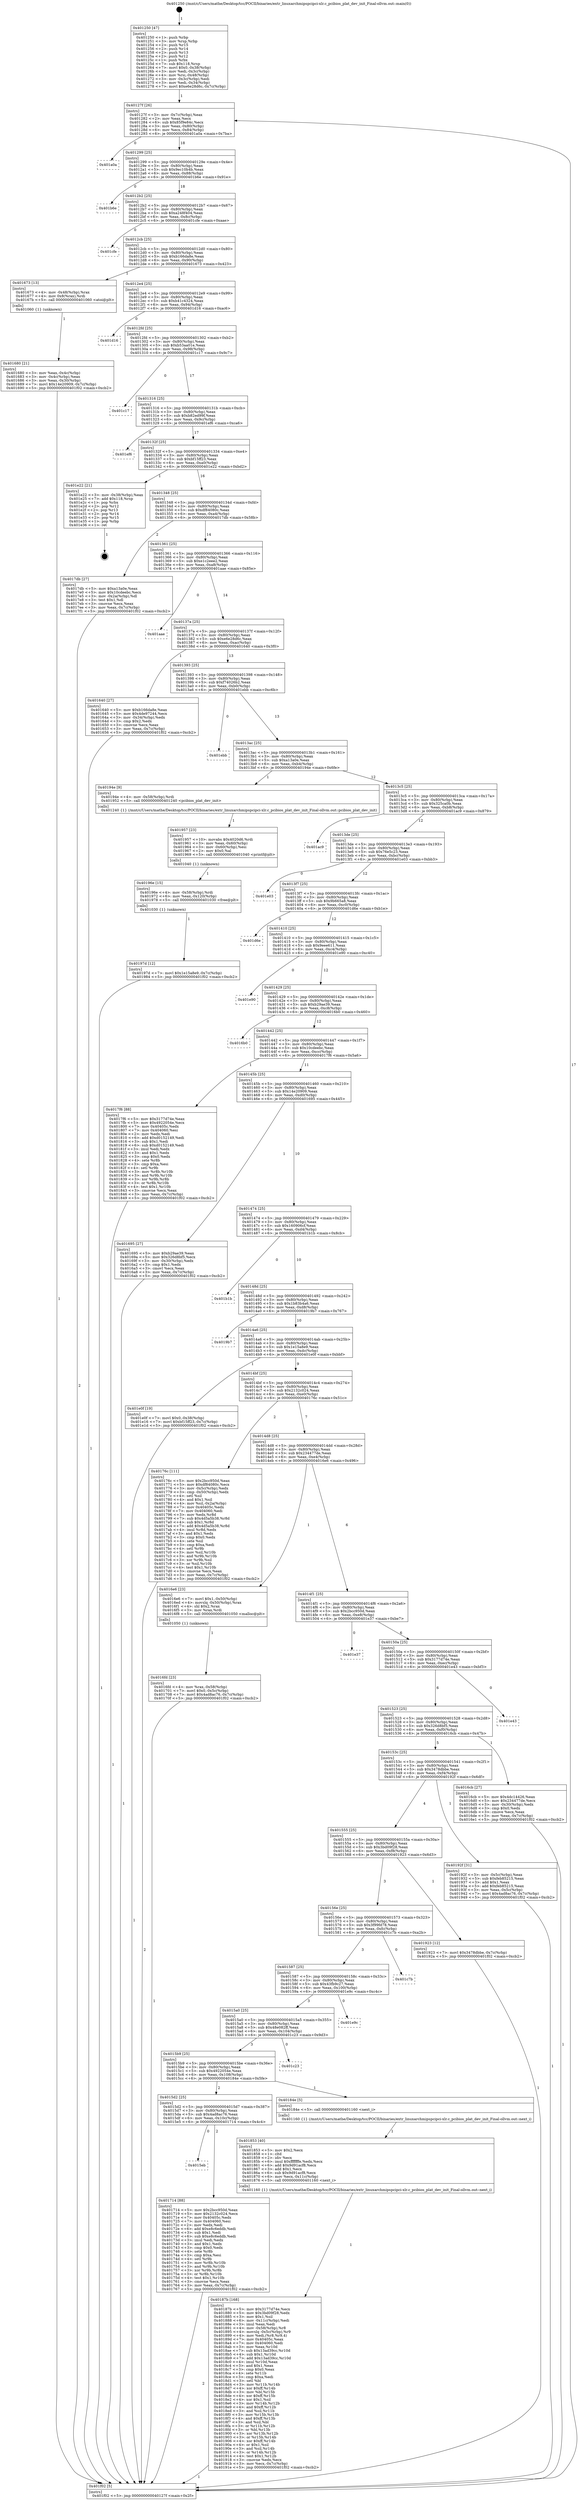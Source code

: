 digraph "0x401250" {
  label = "0x401250 (/mnt/c/Users/mathe/Desktop/tcc/POCII/binaries/extr_linuxarchmipspcipci-xlr.c_pcibios_plat_dev_init_Final-ollvm.out::main(0))"
  labelloc = "t"
  node[shape=record]

  Entry [label="",width=0.3,height=0.3,shape=circle,fillcolor=black,style=filled]
  "0x40127f" [label="{
     0x40127f [26]\l
     | [instrs]\l
     &nbsp;&nbsp;0x40127f \<+3\>: mov -0x7c(%rbp),%eax\l
     &nbsp;&nbsp;0x401282 \<+2\>: mov %eax,%ecx\l
     &nbsp;&nbsp;0x401284 \<+6\>: sub $0x85f9e84c,%ecx\l
     &nbsp;&nbsp;0x40128a \<+3\>: mov %eax,-0x80(%rbp)\l
     &nbsp;&nbsp;0x40128d \<+6\>: mov %ecx,-0x84(%rbp)\l
     &nbsp;&nbsp;0x401293 \<+6\>: je 0000000000401a0a \<main+0x7ba\>\l
  }"]
  "0x401a0a" [label="{
     0x401a0a\l
  }", style=dashed]
  "0x401299" [label="{
     0x401299 [25]\l
     | [instrs]\l
     &nbsp;&nbsp;0x401299 \<+5\>: jmp 000000000040129e \<main+0x4e\>\l
     &nbsp;&nbsp;0x40129e \<+3\>: mov -0x80(%rbp),%eax\l
     &nbsp;&nbsp;0x4012a1 \<+5\>: sub $0x9ec10b4b,%eax\l
     &nbsp;&nbsp;0x4012a6 \<+6\>: mov %eax,-0x88(%rbp)\l
     &nbsp;&nbsp;0x4012ac \<+6\>: je 0000000000401b6e \<main+0x91e\>\l
  }"]
  Exit [label="",width=0.3,height=0.3,shape=circle,fillcolor=black,style=filled,peripheries=2]
  "0x401b6e" [label="{
     0x401b6e\l
  }", style=dashed]
  "0x4012b2" [label="{
     0x4012b2 [25]\l
     | [instrs]\l
     &nbsp;&nbsp;0x4012b2 \<+5\>: jmp 00000000004012b7 \<main+0x67\>\l
     &nbsp;&nbsp;0x4012b7 \<+3\>: mov -0x80(%rbp),%eax\l
     &nbsp;&nbsp;0x4012ba \<+5\>: sub $0xa248f404,%eax\l
     &nbsp;&nbsp;0x4012bf \<+6\>: mov %eax,-0x8c(%rbp)\l
     &nbsp;&nbsp;0x4012c5 \<+6\>: je 0000000000401cfe \<main+0xaae\>\l
  }"]
  "0x40197d" [label="{
     0x40197d [12]\l
     | [instrs]\l
     &nbsp;&nbsp;0x40197d \<+7\>: movl $0x1e15a8e9,-0x7c(%rbp)\l
     &nbsp;&nbsp;0x401984 \<+5\>: jmp 0000000000401f02 \<main+0xcb2\>\l
  }"]
  "0x401cfe" [label="{
     0x401cfe\l
  }", style=dashed]
  "0x4012cb" [label="{
     0x4012cb [25]\l
     | [instrs]\l
     &nbsp;&nbsp;0x4012cb \<+5\>: jmp 00000000004012d0 \<main+0x80\>\l
     &nbsp;&nbsp;0x4012d0 \<+3\>: mov -0x80(%rbp),%eax\l
     &nbsp;&nbsp;0x4012d3 \<+5\>: sub $0xb166da8e,%eax\l
     &nbsp;&nbsp;0x4012d8 \<+6\>: mov %eax,-0x90(%rbp)\l
     &nbsp;&nbsp;0x4012de \<+6\>: je 0000000000401673 \<main+0x423\>\l
  }"]
  "0x40196e" [label="{
     0x40196e [15]\l
     | [instrs]\l
     &nbsp;&nbsp;0x40196e \<+4\>: mov -0x58(%rbp),%rdi\l
     &nbsp;&nbsp;0x401972 \<+6\>: mov %eax,-0x120(%rbp)\l
     &nbsp;&nbsp;0x401978 \<+5\>: call 0000000000401030 \<free@plt\>\l
     | [calls]\l
     &nbsp;&nbsp;0x401030 \{1\} (unknown)\l
  }"]
  "0x401673" [label="{
     0x401673 [13]\l
     | [instrs]\l
     &nbsp;&nbsp;0x401673 \<+4\>: mov -0x48(%rbp),%rax\l
     &nbsp;&nbsp;0x401677 \<+4\>: mov 0x8(%rax),%rdi\l
     &nbsp;&nbsp;0x40167b \<+5\>: call 0000000000401060 \<atoi@plt\>\l
     | [calls]\l
     &nbsp;&nbsp;0x401060 \{1\} (unknown)\l
  }"]
  "0x4012e4" [label="{
     0x4012e4 [25]\l
     | [instrs]\l
     &nbsp;&nbsp;0x4012e4 \<+5\>: jmp 00000000004012e9 \<main+0x99\>\l
     &nbsp;&nbsp;0x4012e9 \<+3\>: mov -0x80(%rbp),%eax\l
     &nbsp;&nbsp;0x4012ec \<+5\>: sub $0xb41c4324,%eax\l
     &nbsp;&nbsp;0x4012f1 \<+6\>: mov %eax,-0x94(%rbp)\l
     &nbsp;&nbsp;0x4012f7 \<+6\>: je 0000000000401d16 \<main+0xac6\>\l
  }"]
  "0x401957" [label="{
     0x401957 [23]\l
     | [instrs]\l
     &nbsp;&nbsp;0x401957 \<+10\>: movabs $0x4020d6,%rdi\l
     &nbsp;&nbsp;0x401961 \<+3\>: mov %eax,-0x60(%rbp)\l
     &nbsp;&nbsp;0x401964 \<+3\>: mov -0x60(%rbp),%esi\l
     &nbsp;&nbsp;0x401967 \<+2\>: mov $0x0,%al\l
     &nbsp;&nbsp;0x401969 \<+5\>: call 0000000000401040 \<printf@plt\>\l
     | [calls]\l
     &nbsp;&nbsp;0x401040 \{1\} (unknown)\l
  }"]
  "0x401d16" [label="{
     0x401d16\l
  }", style=dashed]
  "0x4012fd" [label="{
     0x4012fd [25]\l
     | [instrs]\l
     &nbsp;&nbsp;0x4012fd \<+5\>: jmp 0000000000401302 \<main+0xb2\>\l
     &nbsp;&nbsp;0x401302 \<+3\>: mov -0x80(%rbp),%eax\l
     &nbsp;&nbsp;0x401305 \<+5\>: sub $0xb53aa01e,%eax\l
     &nbsp;&nbsp;0x40130a \<+6\>: mov %eax,-0x98(%rbp)\l
     &nbsp;&nbsp;0x401310 \<+6\>: je 0000000000401c17 \<main+0x9c7\>\l
  }"]
  "0x40187b" [label="{
     0x40187b [168]\l
     | [instrs]\l
     &nbsp;&nbsp;0x40187b \<+5\>: mov $0x3177d74e,%ecx\l
     &nbsp;&nbsp;0x401880 \<+5\>: mov $0x3bd09f28,%edx\l
     &nbsp;&nbsp;0x401885 \<+3\>: mov $0x1,%sil\l
     &nbsp;&nbsp;0x401888 \<+6\>: mov -0x11c(%rbp),%edi\l
     &nbsp;&nbsp;0x40188e \<+3\>: imul %eax,%edi\l
     &nbsp;&nbsp;0x401891 \<+4\>: mov -0x58(%rbp),%r8\l
     &nbsp;&nbsp;0x401895 \<+4\>: movslq -0x5c(%rbp),%r9\l
     &nbsp;&nbsp;0x401899 \<+4\>: mov %edi,(%r8,%r9,4)\l
     &nbsp;&nbsp;0x40189d \<+7\>: mov 0x40405c,%eax\l
     &nbsp;&nbsp;0x4018a4 \<+7\>: mov 0x404060,%edi\l
     &nbsp;&nbsp;0x4018ab \<+3\>: mov %eax,%r10d\l
     &nbsp;&nbsp;0x4018ae \<+7\>: sub $0x13ad39cc,%r10d\l
     &nbsp;&nbsp;0x4018b5 \<+4\>: sub $0x1,%r10d\l
     &nbsp;&nbsp;0x4018b9 \<+7\>: add $0x13ad39cc,%r10d\l
     &nbsp;&nbsp;0x4018c0 \<+4\>: imul %r10d,%eax\l
     &nbsp;&nbsp;0x4018c4 \<+3\>: and $0x1,%eax\l
     &nbsp;&nbsp;0x4018c7 \<+3\>: cmp $0x0,%eax\l
     &nbsp;&nbsp;0x4018ca \<+4\>: sete %r11b\l
     &nbsp;&nbsp;0x4018ce \<+3\>: cmp $0xa,%edi\l
     &nbsp;&nbsp;0x4018d1 \<+3\>: setl %bl\l
     &nbsp;&nbsp;0x4018d4 \<+3\>: mov %r11b,%r14b\l
     &nbsp;&nbsp;0x4018d7 \<+4\>: xor $0xff,%r14b\l
     &nbsp;&nbsp;0x4018db \<+3\>: mov %bl,%r15b\l
     &nbsp;&nbsp;0x4018de \<+4\>: xor $0xff,%r15b\l
     &nbsp;&nbsp;0x4018e2 \<+4\>: xor $0x1,%sil\l
     &nbsp;&nbsp;0x4018e6 \<+3\>: mov %r14b,%r12b\l
     &nbsp;&nbsp;0x4018e9 \<+4\>: and $0xff,%r12b\l
     &nbsp;&nbsp;0x4018ed \<+3\>: and %sil,%r11b\l
     &nbsp;&nbsp;0x4018f0 \<+3\>: mov %r15b,%r13b\l
     &nbsp;&nbsp;0x4018f3 \<+4\>: and $0xff,%r13b\l
     &nbsp;&nbsp;0x4018f7 \<+3\>: and %sil,%bl\l
     &nbsp;&nbsp;0x4018fa \<+3\>: or %r11b,%r12b\l
     &nbsp;&nbsp;0x4018fd \<+3\>: or %bl,%r13b\l
     &nbsp;&nbsp;0x401900 \<+3\>: xor %r13b,%r12b\l
     &nbsp;&nbsp;0x401903 \<+3\>: or %r15b,%r14b\l
     &nbsp;&nbsp;0x401906 \<+4\>: xor $0xff,%r14b\l
     &nbsp;&nbsp;0x40190a \<+4\>: or $0x1,%sil\l
     &nbsp;&nbsp;0x40190e \<+3\>: and %sil,%r14b\l
     &nbsp;&nbsp;0x401911 \<+3\>: or %r14b,%r12b\l
     &nbsp;&nbsp;0x401914 \<+4\>: test $0x1,%r12b\l
     &nbsp;&nbsp;0x401918 \<+3\>: cmovne %edx,%ecx\l
     &nbsp;&nbsp;0x40191b \<+3\>: mov %ecx,-0x7c(%rbp)\l
     &nbsp;&nbsp;0x40191e \<+5\>: jmp 0000000000401f02 \<main+0xcb2\>\l
  }"]
  "0x401c17" [label="{
     0x401c17\l
  }", style=dashed]
  "0x401316" [label="{
     0x401316 [25]\l
     | [instrs]\l
     &nbsp;&nbsp;0x401316 \<+5\>: jmp 000000000040131b \<main+0xcb\>\l
     &nbsp;&nbsp;0x40131b \<+3\>: mov -0x80(%rbp),%eax\l
     &nbsp;&nbsp;0x40131e \<+5\>: sub $0xb82ed99f,%eax\l
     &nbsp;&nbsp;0x401323 \<+6\>: mov %eax,-0x9c(%rbp)\l
     &nbsp;&nbsp;0x401329 \<+6\>: je 0000000000401ef6 \<main+0xca6\>\l
  }"]
  "0x401853" [label="{
     0x401853 [40]\l
     | [instrs]\l
     &nbsp;&nbsp;0x401853 \<+5\>: mov $0x2,%ecx\l
     &nbsp;&nbsp;0x401858 \<+1\>: cltd\l
     &nbsp;&nbsp;0x401859 \<+2\>: idiv %ecx\l
     &nbsp;&nbsp;0x40185b \<+6\>: imul $0xfffffffe,%edx,%ecx\l
     &nbsp;&nbsp;0x401861 \<+6\>: add $0x9d91acf8,%ecx\l
     &nbsp;&nbsp;0x401867 \<+3\>: add $0x1,%ecx\l
     &nbsp;&nbsp;0x40186a \<+6\>: sub $0x9d91acf8,%ecx\l
     &nbsp;&nbsp;0x401870 \<+6\>: mov %ecx,-0x11c(%rbp)\l
     &nbsp;&nbsp;0x401876 \<+5\>: call 0000000000401160 \<next_i\>\l
     | [calls]\l
     &nbsp;&nbsp;0x401160 \{1\} (/mnt/c/Users/mathe/Desktop/tcc/POCII/binaries/extr_linuxarchmipspcipci-xlr.c_pcibios_plat_dev_init_Final-ollvm.out::next_i)\l
  }"]
  "0x401ef6" [label="{
     0x401ef6\l
  }", style=dashed]
  "0x40132f" [label="{
     0x40132f [25]\l
     | [instrs]\l
     &nbsp;&nbsp;0x40132f \<+5\>: jmp 0000000000401334 \<main+0xe4\>\l
     &nbsp;&nbsp;0x401334 \<+3\>: mov -0x80(%rbp),%eax\l
     &nbsp;&nbsp;0x401337 \<+5\>: sub $0xbf15ff23,%eax\l
     &nbsp;&nbsp;0x40133c \<+6\>: mov %eax,-0xa0(%rbp)\l
     &nbsp;&nbsp;0x401342 \<+6\>: je 0000000000401e22 \<main+0xbd2\>\l
  }"]
  "0x4015eb" [label="{
     0x4015eb\l
  }", style=dashed]
  "0x401e22" [label="{
     0x401e22 [21]\l
     | [instrs]\l
     &nbsp;&nbsp;0x401e22 \<+3\>: mov -0x38(%rbp),%eax\l
     &nbsp;&nbsp;0x401e25 \<+7\>: add $0x118,%rsp\l
     &nbsp;&nbsp;0x401e2c \<+1\>: pop %rbx\l
     &nbsp;&nbsp;0x401e2d \<+2\>: pop %r12\l
     &nbsp;&nbsp;0x401e2f \<+2\>: pop %r13\l
     &nbsp;&nbsp;0x401e31 \<+2\>: pop %r14\l
     &nbsp;&nbsp;0x401e33 \<+2\>: pop %r15\l
     &nbsp;&nbsp;0x401e35 \<+1\>: pop %rbp\l
     &nbsp;&nbsp;0x401e36 \<+1\>: ret\l
  }"]
  "0x401348" [label="{
     0x401348 [25]\l
     | [instrs]\l
     &nbsp;&nbsp;0x401348 \<+5\>: jmp 000000000040134d \<main+0xfd\>\l
     &nbsp;&nbsp;0x40134d \<+3\>: mov -0x80(%rbp),%eax\l
     &nbsp;&nbsp;0x401350 \<+5\>: sub $0xdf84080c,%eax\l
     &nbsp;&nbsp;0x401355 \<+6\>: mov %eax,-0xa4(%rbp)\l
     &nbsp;&nbsp;0x40135b \<+6\>: je 00000000004017db \<main+0x58b\>\l
  }"]
  "0x401714" [label="{
     0x401714 [88]\l
     | [instrs]\l
     &nbsp;&nbsp;0x401714 \<+5\>: mov $0x2bcc950d,%eax\l
     &nbsp;&nbsp;0x401719 \<+5\>: mov $0x2132c024,%ecx\l
     &nbsp;&nbsp;0x40171e \<+7\>: mov 0x40405c,%edx\l
     &nbsp;&nbsp;0x401725 \<+7\>: mov 0x404060,%esi\l
     &nbsp;&nbsp;0x40172c \<+2\>: mov %edx,%edi\l
     &nbsp;&nbsp;0x40172e \<+6\>: add $0xe8c6eddb,%edi\l
     &nbsp;&nbsp;0x401734 \<+3\>: sub $0x1,%edi\l
     &nbsp;&nbsp;0x401737 \<+6\>: sub $0xe8c6eddb,%edi\l
     &nbsp;&nbsp;0x40173d \<+3\>: imul %edi,%edx\l
     &nbsp;&nbsp;0x401740 \<+3\>: and $0x1,%edx\l
     &nbsp;&nbsp;0x401743 \<+3\>: cmp $0x0,%edx\l
     &nbsp;&nbsp;0x401746 \<+4\>: sete %r8b\l
     &nbsp;&nbsp;0x40174a \<+3\>: cmp $0xa,%esi\l
     &nbsp;&nbsp;0x40174d \<+4\>: setl %r9b\l
     &nbsp;&nbsp;0x401751 \<+3\>: mov %r8b,%r10b\l
     &nbsp;&nbsp;0x401754 \<+3\>: and %r9b,%r10b\l
     &nbsp;&nbsp;0x401757 \<+3\>: xor %r9b,%r8b\l
     &nbsp;&nbsp;0x40175a \<+3\>: or %r8b,%r10b\l
     &nbsp;&nbsp;0x40175d \<+4\>: test $0x1,%r10b\l
     &nbsp;&nbsp;0x401761 \<+3\>: cmovne %ecx,%eax\l
     &nbsp;&nbsp;0x401764 \<+3\>: mov %eax,-0x7c(%rbp)\l
     &nbsp;&nbsp;0x401767 \<+5\>: jmp 0000000000401f02 \<main+0xcb2\>\l
  }"]
  "0x4017db" [label="{
     0x4017db [27]\l
     | [instrs]\l
     &nbsp;&nbsp;0x4017db \<+5\>: mov $0xa13a0e,%eax\l
     &nbsp;&nbsp;0x4017e0 \<+5\>: mov $0x10cdeebc,%ecx\l
     &nbsp;&nbsp;0x4017e5 \<+3\>: mov -0x2a(%rbp),%dl\l
     &nbsp;&nbsp;0x4017e8 \<+3\>: test $0x1,%dl\l
     &nbsp;&nbsp;0x4017eb \<+3\>: cmovne %ecx,%eax\l
     &nbsp;&nbsp;0x4017ee \<+3\>: mov %eax,-0x7c(%rbp)\l
     &nbsp;&nbsp;0x4017f1 \<+5\>: jmp 0000000000401f02 \<main+0xcb2\>\l
  }"]
  "0x401361" [label="{
     0x401361 [25]\l
     | [instrs]\l
     &nbsp;&nbsp;0x401361 \<+5\>: jmp 0000000000401366 \<main+0x116\>\l
     &nbsp;&nbsp;0x401366 \<+3\>: mov -0x80(%rbp),%eax\l
     &nbsp;&nbsp;0x401369 \<+5\>: sub $0xe1c2eee2,%eax\l
     &nbsp;&nbsp;0x40136e \<+6\>: mov %eax,-0xa8(%rbp)\l
     &nbsp;&nbsp;0x401374 \<+6\>: je 0000000000401aae \<main+0x85e\>\l
  }"]
  "0x4015d2" [label="{
     0x4015d2 [25]\l
     | [instrs]\l
     &nbsp;&nbsp;0x4015d2 \<+5\>: jmp 00000000004015d7 \<main+0x387\>\l
     &nbsp;&nbsp;0x4015d7 \<+3\>: mov -0x80(%rbp),%eax\l
     &nbsp;&nbsp;0x4015da \<+5\>: sub $0x4ad8ac76,%eax\l
     &nbsp;&nbsp;0x4015df \<+6\>: mov %eax,-0x10c(%rbp)\l
     &nbsp;&nbsp;0x4015e5 \<+6\>: je 0000000000401714 \<main+0x4c4\>\l
  }"]
  "0x401aae" [label="{
     0x401aae\l
  }", style=dashed]
  "0x40137a" [label="{
     0x40137a [25]\l
     | [instrs]\l
     &nbsp;&nbsp;0x40137a \<+5\>: jmp 000000000040137f \<main+0x12f\>\l
     &nbsp;&nbsp;0x40137f \<+3\>: mov -0x80(%rbp),%eax\l
     &nbsp;&nbsp;0x401382 \<+5\>: sub $0xe6e28d6c,%eax\l
     &nbsp;&nbsp;0x401387 \<+6\>: mov %eax,-0xac(%rbp)\l
     &nbsp;&nbsp;0x40138d \<+6\>: je 0000000000401640 \<main+0x3f0\>\l
  }"]
  "0x40184e" [label="{
     0x40184e [5]\l
     | [instrs]\l
     &nbsp;&nbsp;0x40184e \<+5\>: call 0000000000401160 \<next_i\>\l
     | [calls]\l
     &nbsp;&nbsp;0x401160 \{1\} (/mnt/c/Users/mathe/Desktop/tcc/POCII/binaries/extr_linuxarchmipspcipci-xlr.c_pcibios_plat_dev_init_Final-ollvm.out::next_i)\l
  }"]
  "0x401640" [label="{
     0x401640 [27]\l
     | [instrs]\l
     &nbsp;&nbsp;0x401640 \<+5\>: mov $0xb166da8e,%eax\l
     &nbsp;&nbsp;0x401645 \<+5\>: mov $0x4de97244,%ecx\l
     &nbsp;&nbsp;0x40164a \<+3\>: mov -0x34(%rbp),%edx\l
     &nbsp;&nbsp;0x40164d \<+3\>: cmp $0x2,%edx\l
     &nbsp;&nbsp;0x401650 \<+3\>: cmovne %ecx,%eax\l
     &nbsp;&nbsp;0x401653 \<+3\>: mov %eax,-0x7c(%rbp)\l
     &nbsp;&nbsp;0x401656 \<+5\>: jmp 0000000000401f02 \<main+0xcb2\>\l
  }"]
  "0x401393" [label="{
     0x401393 [25]\l
     | [instrs]\l
     &nbsp;&nbsp;0x401393 \<+5\>: jmp 0000000000401398 \<main+0x148\>\l
     &nbsp;&nbsp;0x401398 \<+3\>: mov -0x80(%rbp),%eax\l
     &nbsp;&nbsp;0x40139b \<+5\>: sub $0xf74026b2,%eax\l
     &nbsp;&nbsp;0x4013a0 \<+6\>: mov %eax,-0xb0(%rbp)\l
     &nbsp;&nbsp;0x4013a6 \<+6\>: je 0000000000401ebb \<main+0xc6b\>\l
  }"]
  "0x401f02" [label="{
     0x401f02 [5]\l
     | [instrs]\l
     &nbsp;&nbsp;0x401f02 \<+5\>: jmp 000000000040127f \<main+0x2f\>\l
  }"]
  "0x401250" [label="{
     0x401250 [47]\l
     | [instrs]\l
     &nbsp;&nbsp;0x401250 \<+1\>: push %rbp\l
     &nbsp;&nbsp;0x401251 \<+3\>: mov %rsp,%rbp\l
     &nbsp;&nbsp;0x401254 \<+2\>: push %r15\l
     &nbsp;&nbsp;0x401256 \<+2\>: push %r14\l
     &nbsp;&nbsp;0x401258 \<+2\>: push %r13\l
     &nbsp;&nbsp;0x40125a \<+2\>: push %r12\l
     &nbsp;&nbsp;0x40125c \<+1\>: push %rbx\l
     &nbsp;&nbsp;0x40125d \<+7\>: sub $0x118,%rsp\l
     &nbsp;&nbsp;0x401264 \<+7\>: movl $0x0,-0x38(%rbp)\l
     &nbsp;&nbsp;0x40126b \<+3\>: mov %edi,-0x3c(%rbp)\l
     &nbsp;&nbsp;0x40126e \<+4\>: mov %rsi,-0x48(%rbp)\l
     &nbsp;&nbsp;0x401272 \<+3\>: mov -0x3c(%rbp),%edi\l
     &nbsp;&nbsp;0x401275 \<+3\>: mov %edi,-0x34(%rbp)\l
     &nbsp;&nbsp;0x401278 \<+7\>: movl $0xe6e28d6c,-0x7c(%rbp)\l
  }"]
  "0x401680" [label="{
     0x401680 [21]\l
     | [instrs]\l
     &nbsp;&nbsp;0x401680 \<+3\>: mov %eax,-0x4c(%rbp)\l
     &nbsp;&nbsp;0x401683 \<+3\>: mov -0x4c(%rbp),%eax\l
     &nbsp;&nbsp;0x401686 \<+3\>: mov %eax,-0x30(%rbp)\l
     &nbsp;&nbsp;0x401689 \<+7\>: movl $0x14e20909,-0x7c(%rbp)\l
     &nbsp;&nbsp;0x401690 \<+5\>: jmp 0000000000401f02 \<main+0xcb2\>\l
  }"]
  "0x4015b9" [label="{
     0x4015b9 [25]\l
     | [instrs]\l
     &nbsp;&nbsp;0x4015b9 \<+5\>: jmp 00000000004015be \<main+0x36e\>\l
     &nbsp;&nbsp;0x4015be \<+3\>: mov -0x80(%rbp),%eax\l
     &nbsp;&nbsp;0x4015c1 \<+5\>: sub $0x4922054e,%eax\l
     &nbsp;&nbsp;0x4015c6 \<+6\>: mov %eax,-0x108(%rbp)\l
     &nbsp;&nbsp;0x4015cc \<+6\>: je 000000000040184e \<main+0x5fe\>\l
  }"]
  "0x401ebb" [label="{
     0x401ebb\l
  }", style=dashed]
  "0x4013ac" [label="{
     0x4013ac [25]\l
     | [instrs]\l
     &nbsp;&nbsp;0x4013ac \<+5\>: jmp 00000000004013b1 \<main+0x161\>\l
     &nbsp;&nbsp;0x4013b1 \<+3\>: mov -0x80(%rbp),%eax\l
     &nbsp;&nbsp;0x4013b4 \<+5\>: sub $0xa13a0e,%eax\l
     &nbsp;&nbsp;0x4013b9 \<+6\>: mov %eax,-0xb4(%rbp)\l
     &nbsp;&nbsp;0x4013bf \<+6\>: je 000000000040194e \<main+0x6fe\>\l
  }"]
  "0x401c23" [label="{
     0x401c23\l
  }", style=dashed]
  "0x40194e" [label="{
     0x40194e [9]\l
     | [instrs]\l
     &nbsp;&nbsp;0x40194e \<+4\>: mov -0x58(%rbp),%rdi\l
     &nbsp;&nbsp;0x401952 \<+5\>: call 0000000000401240 \<pcibios_plat_dev_init\>\l
     | [calls]\l
     &nbsp;&nbsp;0x401240 \{1\} (/mnt/c/Users/mathe/Desktop/tcc/POCII/binaries/extr_linuxarchmipspcipci-xlr.c_pcibios_plat_dev_init_Final-ollvm.out::pcibios_plat_dev_init)\l
  }"]
  "0x4013c5" [label="{
     0x4013c5 [25]\l
     | [instrs]\l
     &nbsp;&nbsp;0x4013c5 \<+5\>: jmp 00000000004013ca \<main+0x17a\>\l
     &nbsp;&nbsp;0x4013ca \<+3\>: mov -0x80(%rbp),%eax\l
     &nbsp;&nbsp;0x4013cd \<+5\>: sub $0x325ca0b,%eax\l
     &nbsp;&nbsp;0x4013d2 \<+6\>: mov %eax,-0xb8(%rbp)\l
     &nbsp;&nbsp;0x4013d8 \<+6\>: je 0000000000401ac9 \<main+0x879\>\l
  }"]
  "0x4015a0" [label="{
     0x4015a0 [25]\l
     | [instrs]\l
     &nbsp;&nbsp;0x4015a0 \<+5\>: jmp 00000000004015a5 \<main+0x355\>\l
     &nbsp;&nbsp;0x4015a5 \<+3\>: mov -0x80(%rbp),%eax\l
     &nbsp;&nbsp;0x4015a8 \<+5\>: sub $0x48e082ff,%eax\l
     &nbsp;&nbsp;0x4015ad \<+6\>: mov %eax,-0x104(%rbp)\l
     &nbsp;&nbsp;0x4015b3 \<+6\>: je 0000000000401c23 \<main+0x9d3\>\l
  }"]
  "0x401ac9" [label="{
     0x401ac9\l
  }", style=dashed]
  "0x4013de" [label="{
     0x4013de [25]\l
     | [instrs]\l
     &nbsp;&nbsp;0x4013de \<+5\>: jmp 00000000004013e3 \<main+0x193\>\l
     &nbsp;&nbsp;0x4013e3 \<+3\>: mov -0x80(%rbp),%eax\l
     &nbsp;&nbsp;0x4013e6 \<+5\>: sub $0x76e5c23,%eax\l
     &nbsp;&nbsp;0x4013eb \<+6\>: mov %eax,-0xbc(%rbp)\l
     &nbsp;&nbsp;0x4013f1 \<+6\>: je 0000000000401e03 \<main+0xbb3\>\l
  }"]
  "0x401e9c" [label="{
     0x401e9c\l
  }", style=dashed]
  "0x401e03" [label="{
     0x401e03\l
  }", style=dashed]
  "0x4013f7" [label="{
     0x4013f7 [25]\l
     | [instrs]\l
     &nbsp;&nbsp;0x4013f7 \<+5\>: jmp 00000000004013fc \<main+0x1ac\>\l
     &nbsp;&nbsp;0x4013fc \<+3\>: mov -0x80(%rbp),%eax\l
     &nbsp;&nbsp;0x4013ff \<+5\>: sub $0x9b665a8,%eax\l
     &nbsp;&nbsp;0x401404 \<+6\>: mov %eax,-0xc0(%rbp)\l
     &nbsp;&nbsp;0x40140a \<+6\>: je 0000000000401d6e \<main+0xb1e\>\l
  }"]
  "0x401587" [label="{
     0x401587 [25]\l
     | [instrs]\l
     &nbsp;&nbsp;0x401587 \<+5\>: jmp 000000000040158c \<main+0x33c\>\l
     &nbsp;&nbsp;0x40158c \<+3\>: mov -0x80(%rbp),%eax\l
     &nbsp;&nbsp;0x40158f \<+5\>: sub $0x43fb9c27,%eax\l
     &nbsp;&nbsp;0x401594 \<+6\>: mov %eax,-0x100(%rbp)\l
     &nbsp;&nbsp;0x40159a \<+6\>: je 0000000000401e9c \<main+0xc4c\>\l
  }"]
  "0x401d6e" [label="{
     0x401d6e\l
  }", style=dashed]
  "0x401410" [label="{
     0x401410 [25]\l
     | [instrs]\l
     &nbsp;&nbsp;0x401410 \<+5\>: jmp 0000000000401415 \<main+0x1c5\>\l
     &nbsp;&nbsp;0x401415 \<+3\>: mov -0x80(%rbp),%eax\l
     &nbsp;&nbsp;0x401418 \<+5\>: sub $0x9eee611,%eax\l
     &nbsp;&nbsp;0x40141d \<+6\>: mov %eax,-0xc4(%rbp)\l
     &nbsp;&nbsp;0x401423 \<+6\>: je 0000000000401e90 \<main+0xc40\>\l
  }"]
  "0x401c7b" [label="{
     0x401c7b\l
  }", style=dashed]
  "0x401e90" [label="{
     0x401e90\l
  }", style=dashed]
  "0x401429" [label="{
     0x401429 [25]\l
     | [instrs]\l
     &nbsp;&nbsp;0x401429 \<+5\>: jmp 000000000040142e \<main+0x1de\>\l
     &nbsp;&nbsp;0x40142e \<+3\>: mov -0x80(%rbp),%eax\l
     &nbsp;&nbsp;0x401431 \<+5\>: sub $0xb29ae39,%eax\l
     &nbsp;&nbsp;0x401436 \<+6\>: mov %eax,-0xc8(%rbp)\l
     &nbsp;&nbsp;0x40143c \<+6\>: je 00000000004016b0 \<main+0x460\>\l
  }"]
  "0x40156e" [label="{
     0x40156e [25]\l
     | [instrs]\l
     &nbsp;&nbsp;0x40156e \<+5\>: jmp 0000000000401573 \<main+0x323\>\l
     &nbsp;&nbsp;0x401573 \<+3\>: mov -0x80(%rbp),%eax\l
     &nbsp;&nbsp;0x401576 \<+5\>: sub $0x3f99fd78,%eax\l
     &nbsp;&nbsp;0x40157b \<+6\>: mov %eax,-0xfc(%rbp)\l
     &nbsp;&nbsp;0x401581 \<+6\>: je 0000000000401c7b \<main+0xa2b\>\l
  }"]
  "0x4016b0" [label="{
     0x4016b0\l
  }", style=dashed]
  "0x401442" [label="{
     0x401442 [25]\l
     | [instrs]\l
     &nbsp;&nbsp;0x401442 \<+5\>: jmp 0000000000401447 \<main+0x1f7\>\l
     &nbsp;&nbsp;0x401447 \<+3\>: mov -0x80(%rbp),%eax\l
     &nbsp;&nbsp;0x40144a \<+5\>: sub $0x10cdeebc,%eax\l
     &nbsp;&nbsp;0x40144f \<+6\>: mov %eax,-0xcc(%rbp)\l
     &nbsp;&nbsp;0x401455 \<+6\>: je 00000000004017f6 \<main+0x5a6\>\l
  }"]
  "0x401923" [label="{
     0x401923 [12]\l
     | [instrs]\l
     &nbsp;&nbsp;0x401923 \<+7\>: movl $0x3478dbbe,-0x7c(%rbp)\l
     &nbsp;&nbsp;0x40192a \<+5\>: jmp 0000000000401f02 \<main+0xcb2\>\l
  }"]
  "0x4017f6" [label="{
     0x4017f6 [88]\l
     | [instrs]\l
     &nbsp;&nbsp;0x4017f6 \<+5\>: mov $0x3177d74e,%eax\l
     &nbsp;&nbsp;0x4017fb \<+5\>: mov $0x4922054e,%ecx\l
     &nbsp;&nbsp;0x401800 \<+7\>: mov 0x40405c,%edx\l
     &nbsp;&nbsp;0x401807 \<+7\>: mov 0x404060,%esi\l
     &nbsp;&nbsp;0x40180e \<+2\>: mov %edx,%edi\l
     &nbsp;&nbsp;0x401810 \<+6\>: add $0xd0152149,%edi\l
     &nbsp;&nbsp;0x401816 \<+3\>: sub $0x1,%edi\l
     &nbsp;&nbsp;0x401819 \<+6\>: sub $0xd0152149,%edi\l
     &nbsp;&nbsp;0x40181f \<+3\>: imul %edi,%edx\l
     &nbsp;&nbsp;0x401822 \<+3\>: and $0x1,%edx\l
     &nbsp;&nbsp;0x401825 \<+3\>: cmp $0x0,%edx\l
     &nbsp;&nbsp;0x401828 \<+4\>: sete %r8b\l
     &nbsp;&nbsp;0x40182c \<+3\>: cmp $0xa,%esi\l
     &nbsp;&nbsp;0x40182f \<+4\>: setl %r9b\l
     &nbsp;&nbsp;0x401833 \<+3\>: mov %r8b,%r10b\l
     &nbsp;&nbsp;0x401836 \<+3\>: and %r9b,%r10b\l
     &nbsp;&nbsp;0x401839 \<+3\>: xor %r9b,%r8b\l
     &nbsp;&nbsp;0x40183c \<+3\>: or %r8b,%r10b\l
     &nbsp;&nbsp;0x40183f \<+4\>: test $0x1,%r10b\l
     &nbsp;&nbsp;0x401843 \<+3\>: cmovne %ecx,%eax\l
     &nbsp;&nbsp;0x401846 \<+3\>: mov %eax,-0x7c(%rbp)\l
     &nbsp;&nbsp;0x401849 \<+5\>: jmp 0000000000401f02 \<main+0xcb2\>\l
  }"]
  "0x40145b" [label="{
     0x40145b [25]\l
     | [instrs]\l
     &nbsp;&nbsp;0x40145b \<+5\>: jmp 0000000000401460 \<main+0x210\>\l
     &nbsp;&nbsp;0x401460 \<+3\>: mov -0x80(%rbp),%eax\l
     &nbsp;&nbsp;0x401463 \<+5\>: sub $0x14e20909,%eax\l
     &nbsp;&nbsp;0x401468 \<+6\>: mov %eax,-0xd0(%rbp)\l
     &nbsp;&nbsp;0x40146e \<+6\>: je 0000000000401695 \<main+0x445\>\l
  }"]
  "0x401555" [label="{
     0x401555 [25]\l
     | [instrs]\l
     &nbsp;&nbsp;0x401555 \<+5\>: jmp 000000000040155a \<main+0x30a\>\l
     &nbsp;&nbsp;0x40155a \<+3\>: mov -0x80(%rbp),%eax\l
     &nbsp;&nbsp;0x40155d \<+5\>: sub $0x3bd09f28,%eax\l
     &nbsp;&nbsp;0x401562 \<+6\>: mov %eax,-0xf8(%rbp)\l
     &nbsp;&nbsp;0x401568 \<+6\>: je 0000000000401923 \<main+0x6d3\>\l
  }"]
  "0x401695" [label="{
     0x401695 [27]\l
     | [instrs]\l
     &nbsp;&nbsp;0x401695 \<+5\>: mov $0xb29ae39,%eax\l
     &nbsp;&nbsp;0x40169a \<+5\>: mov $0x326d8bf5,%ecx\l
     &nbsp;&nbsp;0x40169f \<+3\>: mov -0x30(%rbp),%edx\l
     &nbsp;&nbsp;0x4016a2 \<+3\>: cmp $0x1,%edx\l
     &nbsp;&nbsp;0x4016a5 \<+3\>: cmovl %ecx,%eax\l
     &nbsp;&nbsp;0x4016a8 \<+3\>: mov %eax,-0x7c(%rbp)\l
     &nbsp;&nbsp;0x4016ab \<+5\>: jmp 0000000000401f02 \<main+0xcb2\>\l
  }"]
  "0x401474" [label="{
     0x401474 [25]\l
     | [instrs]\l
     &nbsp;&nbsp;0x401474 \<+5\>: jmp 0000000000401479 \<main+0x229\>\l
     &nbsp;&nbsp;0x401479 \<+3\>: mov -0x80(%rbp),%eax\l
     &nbsp;&nbsp;0x40147c \<+5\>: sub $0x160906cf,%eax\l
     &nbsp;&nbsp;0x401481 \<+6\>: mov %eax,-0xd4(%rbp)\l
     &nbsp;&nbsp;0x401487 \<+6\>: je 0000000000401b1b \<main+0x8cb\>\l
  }"]
  "0x40192f" [label="{
     0x40192f [31]\l
     | [instrs]\l
     &nbsp;&nbsp;0x40192f \<+3\>: mov -0x5c(%rbp),%eax\l
     &nbsp;&nbsp;0x401932 \<+5\>: sub $0xfeb85215,%eax\l
     &nbsp;&nbsp;0x401937 \<+3\>: add $0x1,%eax\l
     &nbsp;&nbsp;0x40193a \<+5\>: add $0xfeb85215,%eax\l
     &nbsp;&nbsp;0x40193f \<+3\>: mov %eax,-0x5c(%rbp)\l
     &nbsp;&nbsp;0x401942 \<+7\>: movl $0x4ad8ac76,-0x7c(%rbp)\l
     &nbsp;&nbsp;0x401949 \<+5\>: jmp 0000000000401f02 \<main+0xcb2\>\l
  }"]
  "0x401b1b" [label="{
     0x401b1b\l
  }", style=dashed]
  "0x40148d" [label="{
     0x40148d [25]\l
     | [instrs]\l
     &nbsp;&nbsp;0x40148d \<+5\>: jmp 0000000000401492 \<main+0x242\>\l
     &nbsp;&nbsp;0x401492 \<+3\>: mov -0x80(%rbp),%eax\l
     &nbsp;&nbsp;0x401495 \<+5\>: sub $0x1b83b4a6,%eax\l
     &nbsp;&nbsp;0x40149a \<+6\>: mov %eax,-0xd8(%rbp)\l
     &nbsp;&nbsp;0x4014a0 \<+6\>: je 00000000004019b7 \<main+0x767\>\l
  }"]
  "0x4016fd" [label="{
     0x4016fd [23]\l
     | [instrs]\l
     &nbsp;&nbsp;0x4016fd \<+4\>: mov %rax,-0x58(%rbp)\l
     &nbsp;&nbsp;0x401701 \<+7\>: movl $0x0,-0x5c(%rbp)\l
     &nbsp;&nbsp;0x401708 \<+7\>: movl $0x4ad8ac76,-0x7c(%rbp)\l
     &nbsp;&nbsp;0x40170f \<+5\>: jmp 0000000000401f02 \<main+0xcb2\>\l
  }"]
  "0x4019b7" [label="{
     0x4019b7\l
  }", style=dashed]
  "0x4014a6" [label="{
     0x4014a6 [25]\l
     | [instrs]\l
     &nbsp;&nbsp;0x4014a6 \<+5\>: jmp 00000000004014ab \<main+0x25b\>\l
     &nbsp;&nbsp;0x4014ab \<+3\>: mov -0x80(%rbp),%eax\l
     &nbsp;&nbsp;0x4014ae \<+5\>: sub $0x1e15a8e9,%eax\l
     &nbsp;&nbsp;0x4014b3 \<+6\>: mov %eax,-0xdc(%rbp)\l
     &nbsp;&nbsp;0x4014b9 \<+6\>: je 0000000000401e0f \<main+0xbbf\>\l
  }"]
  "0x40153c" [label="{
     0x40153c [25]\l
     | [instrs]\l
     &nbsp;&nbsp;0x40153c \<+5\>: jmp 0000000000401541 \<main+0x2f1\>\l
     &nbsp;&nbsp;0x401541 \<+3\>: mov -0x80(%rbp),%eax\l
     &nbsp;&nbsp;0x401544 \<+5\>: sub $0x3478dbbe,%eax\l
     &nbsp;&nbsp;0x401549 \<+6\>: mov %eax,-0xf4(%rbp)\l
     &nbsp;&nbsp;0x40154f \<+6\>: je 000000000040192f \<main+0x6df\>\l
  }"]
  "0x401e0f" [label="{
     0x401e0f [19]\l
     | [instrs]\l
     &nbsp;&nbsp;0x401e0f \<+7\>: movl $0x0,-0x38(%rbp)\l
     &nbsp;&nbsp;0x401e16 \<+7\>: movl $0xbf15ff23,-0x7c(%rbp)\l
     &nbsp;&nbsp;0x401e1d \<+5\>: jmp 0000000000401f02 \<main+0xcb2\>\l
  }"]
  "0x4014bf" [label="{
     0x4014bf [25]\l
     | [instrs]\l
     &nbsp;&nbsp;0x4014bf \<+5\>: jmp 00000000004014c4 \<main+0x274\>\l
     &nbsp;&nbsp;0x4014c4 \<+3\>: mov -0x80(%rbp),%eax\l
     &nbsp;&nbsp;0x4014c7 \<+5\>: sub $0x2132c024,%eax\l
     &nbsp;&nbsp;0x4014cc \<+6\>: mov %eax,-0xe0(%rbp)\l
     &nbsp;&nbsp;0x4014d2 \<+6\>: je 000000000040176c \<main+0x51c\>\l
  }"]
  "0x4016cb" [label="{
     0x4016cb [27]\l
     | [instrs]\l
     &nbsp;&nbsp;0x4016cb \<+5\>: mov $0x4dc14426,%eax\l
     &nbsp;&nbsp;0x4016d0 \<+5\>: mov $0x234477de,%ecx\l
     &nbsp;&nbsp;0x4016d5 \<+3\>: mov -0x30(%rbp),%edx\l
     &nbsp;&nbsp;0x4016d8 \<+3\>: cmp $0x0,%edx\l
     &nbsp;&nbsp;0x4016db \<+3\>: cmove %ecx,%eax\l
     &nbsp;&nbsp;0x4016de \<+3\>: mov %eax,-0x7c(%rbp)\l
     &nbsp;&nbsp;0x4016e1 \<+5\>: jmp 0000000000401f02 \<main+0xcb2\>\l
  }"]
  "0x40176c" [label="{
     0x40176c [111]\l
     | [instrs]\l
     &nbsp;&nbsp;0x40176c \<+5\>: mov $0x2bcc950d,%eax\l
     &nbsp;&nbsp;0x401771 \<+5\>: mov $0xdf84080c,%ecx\l
     &nbsp;&nbsp;0x401776 \<+3\>: mov -0x5c(%rbp),%edx\l
     &nbsp;&nbsp;0x401779 \<+3\>: cmp -0x50(%rbp),%edx\l
     &nbsp;&nbsp;0x40177c \<+4\>: setl %sil\l
     &nbsp;&nbsp;0x401780 \<+4\>: and $0x1,%sil\l
     &nbsp;&nbsp;0x401784 \<+4\>: mov %sil,-0x2a(%rbp)\l
     &nbsp;&nbsp;0x401788 \<+7\>: mov 0x40405c,%edx\l
     &nbsp;&nbsp;0x40178f \<+7\>: mov 0x404060,%edi\l
     &nbsp;&nbsp;0x401796 \<+3\>: mov %edx,%r8d\l
     &nbsp;&nbsp;0x401799 \<+7\>: sub $0x4d5a5b38,%r8d\l
     &nbsp;&nbsp;0x4017a0 \<+4\>: sub $0x1,%r8d\l
     &nbsp;&nbsp;0x4017a4 \<+7\>: add $0x4d5a5b38,%r8d\l
     &nbsp;&nbsp;0x4017ab \<+4\>: imul %r8d,%edx\l
     &nbsp;&nbsp;0x4017af \<+3\>: and $0x1,%edx\l
     &nbsp;&nbsp;0x4017b2 \<+3\>: cmp $0x0,%edx\l
     &nbsp;&nbsp;0x4017b5 \<+4\>: sete %sil\l
     &nbsp;&nbsp;0x4017b9 \<+3\>: cmp $0xa,%edi\l
     &nbsp;&nbsp;0x4017bc \<+4\>: setl %r9b\l
     &nbsp;&nbsp;0x4017c0 \<+3\>: mov %sil,%r10b\l
     &nbsp;&nbsp;0x4017c3 \<+3\>: and %r9b,%r10b\l
     &nbsp;&nbsp;0x4017c6 \<+3\>: xor %r9b,%sil\l
     &nbsp;&nbsp;0x4017c9 \<+3\>: or %sil,%r10b\l
     &nbsp;&nbsp;0x4017cc \<+4\>: test $0x1,%r10b\l
     &nbsp;&nbsp;0x4017d0 \<+3\>: cmovne %ecx,%eax\l
     &nbsp;&nbsp;0x4017d3 \<+3\>: mov %eax,-0x7c(%rbp)\l
     &nbsp;&nbsp;0x4017d6 \<+5\>: jmp 0000000000401f02 \<main+0xcb2\>\l
  }"]
  "0x4014d8" [label="{
     0x4014d8 [25]\l
     | [instrs]\l
     &nbsp;&nbsp;0x4014d8 \<+5\>: jmp 00000000004014dd \<main+0x28d\>\l
     &nbsp;&nbsp;0x4014dd \<+3\>: mov -0x80(%rbp),%eax\l
     &nbsp;&nbsp;0x4014e0 \<+5\>: sub $0x234477de,%eax\l
     &nbsp;&nbsp;0x4014e5 \<+6\>: mov %eax,-0xe4(%rbp)\l
     &nbsp;&nbsp;0x4014eb \<+6\>: je 00000000004016e6 \<main+0x496\>\l
  }"]
  "0x401523" [label="{
     0x401523 [25]\l
     | [instrs]\l
     &nbsp;&nbsp;0x401523 \<+5\>: jmp 0000000000401528 \<main+0x2d8\>\l
     &nbsp;&nbsp;0x401528 \<+3\>: mov -0x80(%rbp),%eax\l
     &nbsp;&nbsp;0x40152b \<+5\>: sub $0x326d8bf5,%eax\l
     &nbsp;&nbsp;0x401530 \<+6\>: mov %eax,-0xf0(%rbp)\l
     &nbsp;&nbsp;0x401536 \<+6\>: je 00000000004016cb \<main+0x47b\>\l
  }"]
  "0x4016e6" [label="{
     0x4016e6 [23]\l
     | [instrs]\l
     &nbsp;&nbsp;0x4016e6 \<+7\>: movl $0x1,-0x50(%rbp)\l
     &nbsp;&nbsp;0x4016ed \<+4\>: movslq -0x50(%rbp),%rax\l
     &nbsp;&nbsp;0x4016f1 \<+4\>: shl $0x2,%rax\l
     &nbsp;&nbsp;0x4016f5 \<+3\>: mov %rax,%rdi\l
     &nbsp;&nbsp;0x4016f8 \<+5\>: call 0000000000401050 \<malloc@plt\>\l
     | [calls]\l
     &nbsp;&nbsp;0x401050 \{1\} (unknown)\l
  }"]
  "0x4014f1" [label="{
     0x4014f1 [25]\l
     | [instrs]\l
     &nbsp;&nbsp;0x4014f1 \<+5\>: jmp 00000000004014f6 \<main+0x2a6\>\l
     &nbsp;&nbsp;0x4014f6 \<+3\>: mov -0x80(%rbp),%eax\l
     &nbsp;&nbsp;0x4014f9 \<+5\>: sub $0x2bcc950d,%eax\l
     &nbsp;&nbsp;0x4014fe \<+6\>: mov %eax,-0xe8(%rbp)\l
     &nbsp;&nbsp;0x401504 \<+6\>: je 0000000000401e37 \<main+0xbe7\>\l
  }"]
  "0x401e43" [label="{
     0x401e43\l
  }", style=dashed]
  "0x401e37" [label="{
     0x401e37\l
  }", style=dashed]
  "0x40150a" [label="{
     0x40150a [25]\l
     | [instrs]\l
     &nbsp;&nbsp;0x40150a \<+5\>: jmp 000000000040150f \<main+0x2bf\>\l
     &nbsp;&nbsp;0x40150f \<+3\>: mov -0x80(%rbp),%eax\l
     &nbsp;&nbsp;0x401512 \<+5\>: sub $0x3177d74e,%eax\l
     &nbsp;&nbsp;0x401517 \<+6\>: mov %eax,-0xec(%rbp)\l
     &nbsp;&nbsp;0x40151d \<+6\>: je 0000000000401e43 \<main+0xbf3\>\l
  }"]
  Entry -> "0x401250" [label=" 1"]
  "0x40127f" -> "0x401a0a" [label=" 0"]
  "0x40127f" -> "0x401299" [label=" 18"]
  "0x401e22" -> Exit [label=" 1"]
  "0x401299" -> "0x401b6e" [label=" 0"]
  "0x401299" -> "0x4012b2" [label=" 18"]
  "0x401e0f" -> "0x401f02" [label=" 1"]
  "0x4012b2" -> "0x401cfe" [label=" 0"]
  "0x4012b2" -> "0x4012cb" [label=" 18"]
  "0x40197d" -> "0x401f02" [label=" 1"]
  "0x4012cb" -> "0x401673" [label=" 1"]
  "0x4012cb" -> "0x4012e4" [label=" 17"]
  "0x40196e" -> "0x40197d" [label=" 1"]
  "0x4012e4" -> "0x401d16" [label=" 0"]
  "0x4012e4" -> "0x4012fd" [label=" 17"]
  "0x401957" -> "0x40196e" [label=" 1"]
  "0x4012fd" -> "0x401c17" [label=" 0"]
  "0x4012fd" -> "0x401316" [label=" 17"]
  "0x40194e" -> "0x401957" [label=" 1"]
  "0x401316" -> "0x401ef6" [label=" 0"]
  "0x401316" -> "0x40132f" [label=" 17"]
  "0x40192f" -> "0x401f02" [label=" 1"]
  "0x40132f" -> "0x401e22" [label=" 1"]
  "0x40132f" -> "0x401348" [label=" 16"]
  "0x401923" -> "0x401f02" [label=" 1"]
  "0x401348" -> "0x4017db" [label=" 2"]
  "0x401348" -> "0x401361" [label=" 14"]
  "0x40187b" -> "0x401f02" [label=" 1"]
  "0x401361" -> "0x401aae" [label=" 0"]
  "0x401361" -> "0x40137a" [label=" 14"]
  "0x40184e" -> "0x401853" [label=" 1"]
  "0x40137a" -> "0x401640" [label=" 1"]
  "0x40137a" -> "0x401393" [label=" 13"]
  "0x401640" -> "0x401f02" [label=" 1"]
  "0x401250" -> "0x40127f" [label=" 1"]
  "0x401f02" -> "0x40127f" [label=" 17"]
  "0x401673" -> "0x401680" [label=" 1"]
  "0x401680" -> "0x401f02" [label=" 1"]
  "0x4017f6" -> "0x401f02" [label=" 1"]
  "0x401393" -> "0x401ebb" [label=" 0"]
  "0x401393" -> "0x4013ac" [label=" 13"]
  "0x40176c" -> "0x401f02" [label=" 2"]
  "0x4013ac" -> "0x40194e" [label=" 1"]
  "0x4013ac" -> "0x4013c5" [label=" 12"]
  "0x401714" -> "0x401f02" [label=" 2"]
  "0x4013c5" -> "0x401ac9" [label=" 0"]
  "0x4013c5" -> "0x4013de" [label=" 12"]
  "0x4015d2" -> "0x401714" [label=" 2"]
  "0x4013de" -> "0x401e03" [label=" 0"]
  "0x4013de" -> "0x4013f7" [label=" 12"]
  "0x401853" -> "0x40187b" [label=" 1"]
  "0x4013f7" -> "0x401d6e" [label=" 0"]
  "0x4013f7" -> "0x401410" [label=" 12"]
  "0x4015b9" -> "0x40184e" [label=" 1"]
  "0x401410" -> "0x401e90" [label=" 0"]
  "0x401410" -> "0x401429" [label=" 12"]
  "0x4017db" -> "0x401f02" [label=" 2"]
  "0x401429" -> "0x4016b0" [label=" 0"]
  "0x401429" -> "0x401442" [label=" 12"]
  "0x4015a0" -> "0x401c23" [label=" 0"]
  "0x401442" -> "0x4017f6" [label=" 1"]
  "0x401442" -> "0x40145b" [label=" 11"]
  "0x4015d2" -> "0x4015eb" [label=" 0"]
  "0x40145b" -> "0x401695" [label=" 1"]
  "0x40145b" -> "0x401474" [label=" 10"]
  "0x401695" -> "0x401f02" [label=" 1"]
  "0x401587" -> "0x401e9c" [label=" 0"]
  "0x401474" -> "0x401b1b" [label=" 0"]
  "0x401474" -> "0x40148d" [label=" 10"]
  "0x4015b9" -> "0x4015d2" [label=" 2"]
  "0x40148d" -> "0x4019b7" [label=" 0"]
  "0x40148d" -> "0x4014a6" [label=" 10"]
  "0x40156e" -> "0x401c7b" [label=" 0"]
  "0x4014a6" -> "0x401e0f" [label=" 1"]
  "0x4014a6" -> "0x4014bf" [label=" 9"]
  "0x4015a0" -> "0x4015b9" [label=" 3"]
  "0x4014bf" -> "0x40176c" [label=" 2"]
  "0x4014bf" -> "0x4014d8" [label=" 7"]
  "0x401555" -> "0x40156e" [label=" 3"]
  "0x4014d8" -> "0x4016e6" [label=" 1"]
  "0x4014d8" -> "0x4014f1" [label=" 6"]
  "0x401587" -> "0x4015a0" [label=" 3"]
  "0x4014f1" -> "0x401e37" [label=" 0"]
  "0x4014f1" -> "0x40150a" [label=" 6"]
  "0x40153c" -> "0x401555" [label=" 4"]
  "0x40150a" -> "0x401e43" [label=" 0"]
  "0x40150a" -> "0x401523" [label=" 6"]
  "0x401555" -> "0x401923" [label=" 1"]
  "0x401523" -> "0x4016cb" [label=" 1"]
  "0x401523" -> "0x40153c" [label=" 5"]
  "0x4016cb" -> "0x401f02" [label=" 1"]
  "0x4016e6" -> "0x4016fd" [label=" 1"]
  "0x4016fd" -> "0x401f02" [label=" 1"]
  "0x40156e" -> "0x401587" [label=" 3"]
  "0x40153c" -> "0x40192f" [label=" 1"]
}
